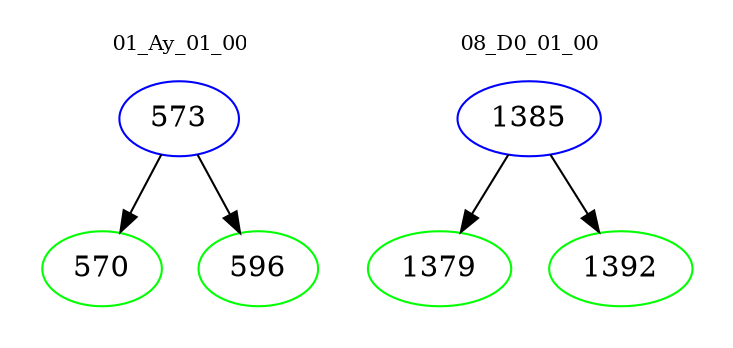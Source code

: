 digraph{
subgraph cluster_0 {
color = white
label = "01_Ay_01_00";
fontsize=10;
T0_573 [label="573", color="blue"]
T0_573 -> T0_570 [color="black"]
T0_570 [label="570", color="green"]
T0_573 -> T0_596 [color="black"]
T0_596 [label="596", color="green"]
}
subgraph cluster_1 {
color = white
label = "08_D0_01_00";
fontsize=10;
T1_1385 [label="1385", color="blue"]
T1_1385 -> T1_1379 [color="black"]
T1_1379 [label="1379", color="green"]
T1_1385 -> T1_1392 [color="black"]
T1_1392 [label="1392", color="green"]
}
}
